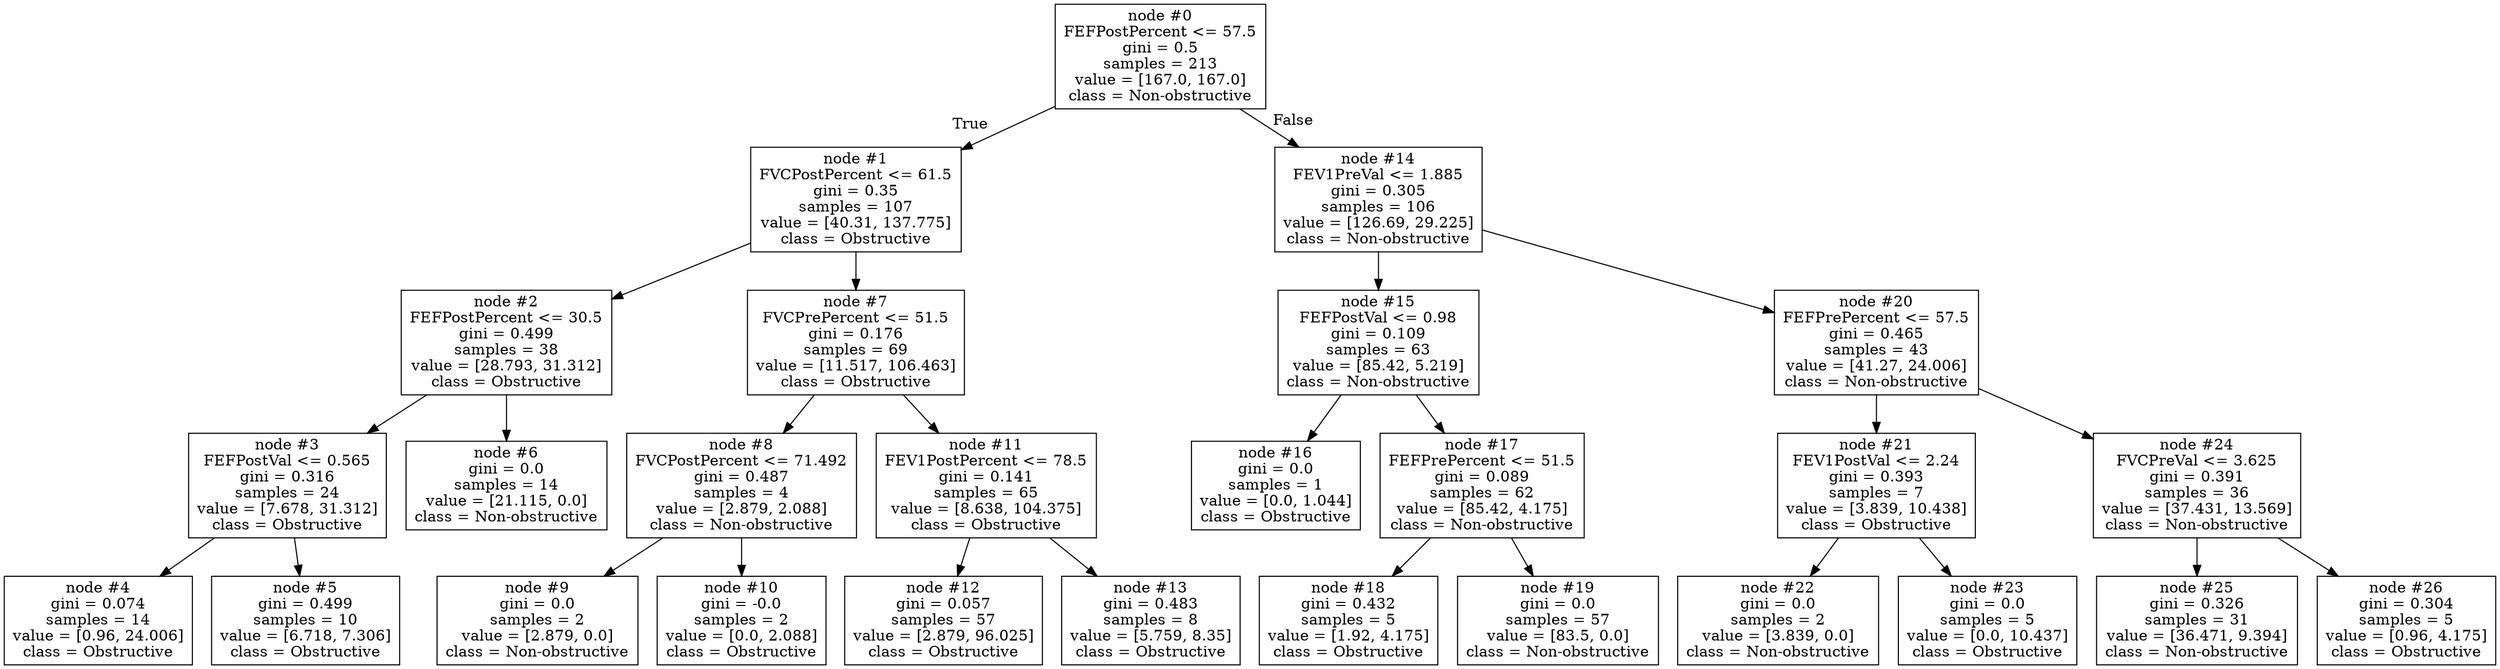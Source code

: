digraph Tree {
node [shape=box] ;
0 [label="node #0\nFEFPostPercent <= 57.5\ngini = 0.5\nsamples = 213\nvalue = [167.0, 167.0]\nclass = Non-obstructive"] ;
1 [label="node #1\nFVCPostPercent <= 61.5\ngini = 0.35\nsamples = 107\nvalue = [40.31, 137.775]\nclass = Obstructive"] ;
0 -> 1 [labeldistance=2.5, labelangle=45, headlabel="True"] ;
2 [label="node #2\nFEFPostPercent <= 30.5\ngini = 0.499\nsamples = 38\nvalue = [28.793, 31.312]\nclass = Obstructive"] ;
1 -> 2 ;
3 [label="node #3\nFEFPostVal <= 0.565\ngini = 0.316\nsamples = 24\nvalue = [7.678, 31.312]\nclass = Obstructive"] ;
2 -> 3 ;
4 [label="node #4\ngini = 0.074\nsamples = 14\nvalue = [0.96, 24.006]\nclass = Obstructive"] ;
3 -> 4 ;
5 [label="node #5\ngini = 0.499\nsamples = 10\nvalue = [6.718, 7.306]\nclass = Obstructive"] ;
3 -> 5 ;
6 [label="node #6\ngini = 0.0\nsamples = 14\nvalue = [21.115, 0.0]\nclass = Non-obstructive"] ;
2 -> 6 ;
7 [label="node #7\nFVCPrePercent <= 51.5\ngini = 0.176\nsamples = 69\nvalue = [11.517, 106.463]\nclass = Obstructive"] ;
1 -> 7 ;
8 [label="node #8\nFVCPostPercent <= 71.492\ngini = 0.487\nsamples = 4\nvalue = [2.879, 2.088]\nclass = Non-obstructive"] ;
7 -> 8 ;
9 [label="node #9\ngini = 0.0\nsamples = 2\nvalue = [2.879, 0.0]\nclass = Non-obstructive"] ;
8 -> 9 ;
10 [label="node #10\ngini = -0.0\nsamples = 2\nvalue = [0.0, 2.088]\nclass = Obstructive"] ;
8 -> 10 ;
11 [label="node #11\nFEV1PostPercent <= 78.5\ngini = 0.141\nsamples = 65\nvalue = [8.638, 104.375]\nclass = Obstructive"] ;
7 -> 11 ;
12 [label="node #12\ngini = 0.057\nsamples = 57\nvalue = [2.879, 96.025]\nclass = Obstructive"] ;
11 -> 12 ;
13 [label="node #13\ngini = 0.483\nsamples = 8\nvalue = [5.759, 8.35]\nclass = Obstructive"] ;
11 -> 13 ;
14 [label="node #14\nFEV1PreVal <= 1.885\ngini = 0.305\nsamples = 106\nvalue = [126.69, 29.225]\nclass = Non-obstructive"] ;
0 -> 14 [labeldistance=2.5, labelangle=-45, headlabel="False"] ;
15 [label="node #15\nFEFPostVal <= 0.98\ngini = 0.109\nsamples = 63\nvalue = [85.42, 5.219]\nclass = Non-obstructive"] ;
14 -> 15 ;
16 [label="node #16\ngini = 0.0\nsamples = 1\nvalue = [0.0, 1.044]\nclass = Obstructive"] ;
15 -> 16 ;
17 [label="node #17\nFEFPrePercent <= 51.5\ngini = 0.089\nsamples = 62\nvalue = [85.42, 4.175]\nclass = Non-obstructive"] ;
15 -> 17 ;
18 [label="node #18\ngini = 0.432\nsamples = 5\nvalue = [1.92, 4.175]\nclass = Obstructive"] ;
17 -> 18 ;
19 [label="node #19\ngini = 0.0\nsamples = 57\nvalue = [83.5, 0.0]\nclass = Non-obstructive"] ;
17 -> 19 ;
20 [label="node #20\nFEFPrePercent <= 57.5\ngini = 0.465\nsamples = 43\nvalue = [41.27, 24.006]\nclass = Non-obstructive"] ;
14 -> 20 ;
21 [label="node #21\nFEV1PostVal <= 2.24\ngini = 0.393\nsamples = 7\nvalue = [3.839, 10.438]\nclass = Obstructive"] ;
20 -> 21 ;
22 [label="node #22\ngini = 0.0\nsamples = 2\nvalue = [3.839, 0.0]\nclass = Non-obstructive"] ;
21 -> 22 ;
23 [label="node #23\ngini = 0.0\nsamples = 5\nvalue = [0.0, 10.437]\nclass = Obstructive"] ;
21 -> 23 ;
24 [label="node #24\nFVCPreVal <= 3.625\ngini = 0.391\nsamples = 36\nvalue = [37.431, 13.569]\nclass = Non-obstructive"] ;
20 -> 24 ;
25 [label="node #25\ngini = 0.326\nsamples = 31\nvalue = [36.471, 9.394]\nclass = Non-obstructive"] ;
24 -> 25 ;
26 [label="node #26\ngini = 0.304\nsamples = 5\nvalue = [0.96, 4.175]\nclass = Obstructive"] ;
24 -> 26 ;
}